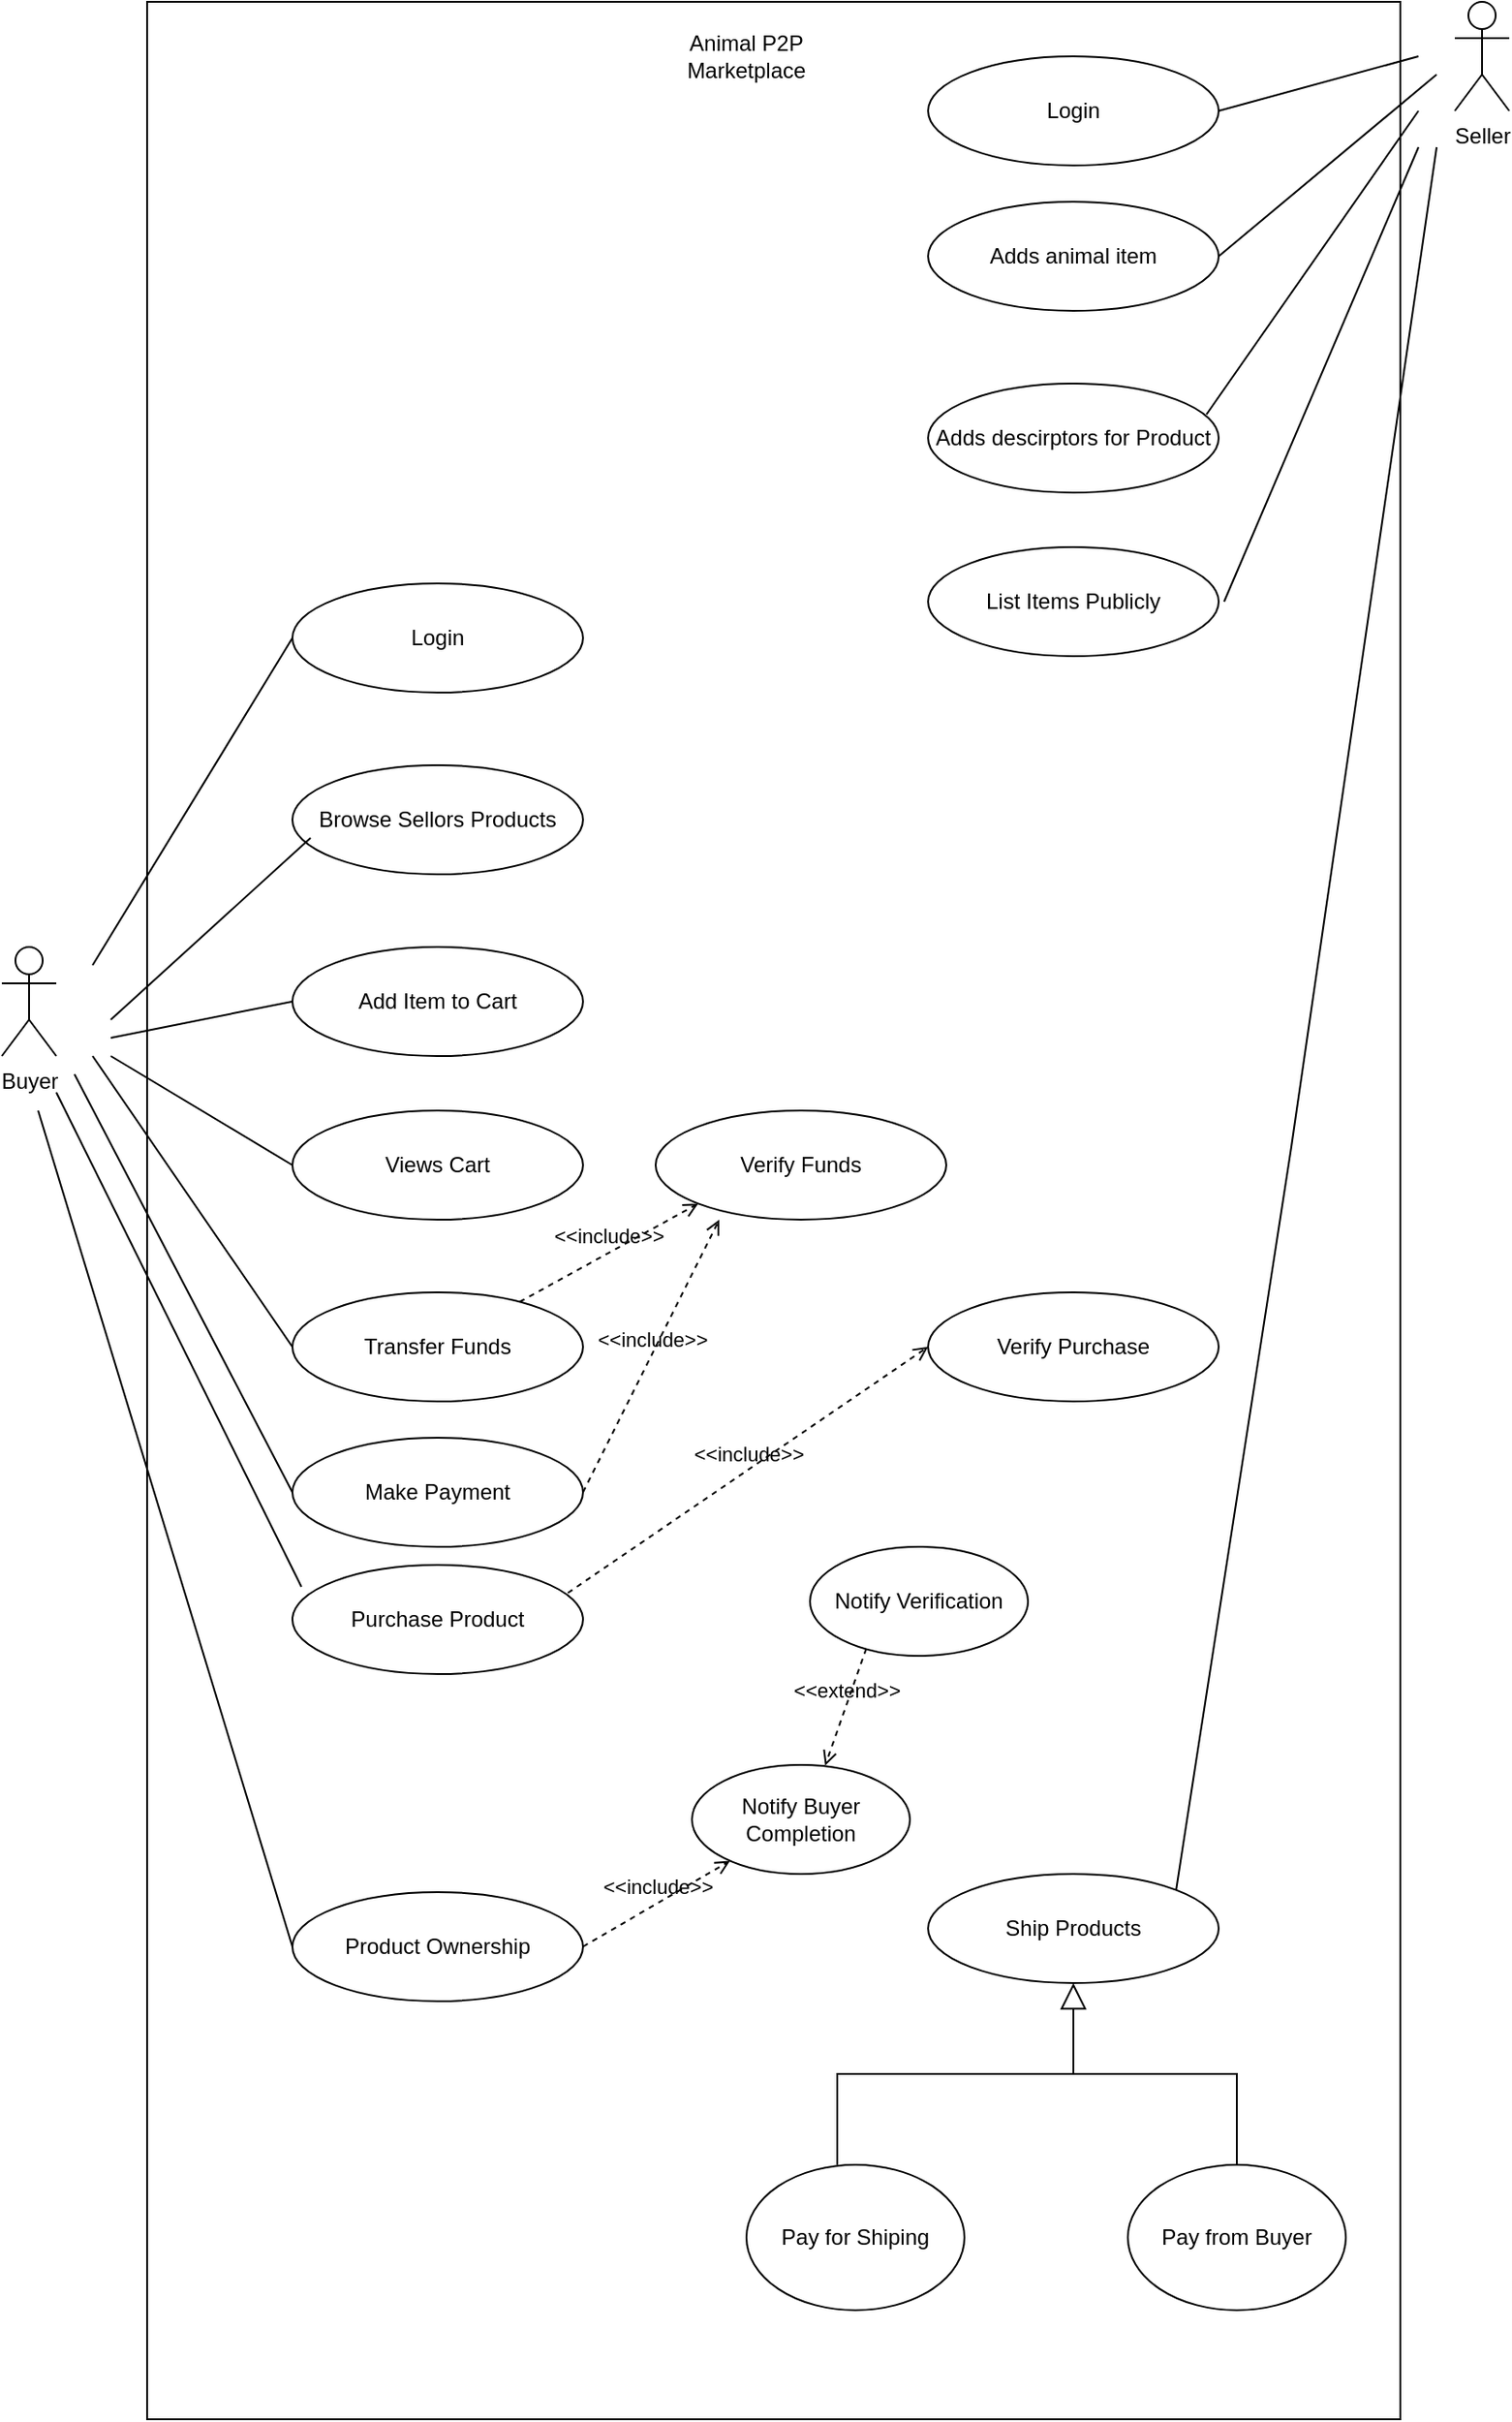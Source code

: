 <mxfile version="15.5.2" type="device"><diagram id="Lb5YANqAbK63dVBGiP92" name="Page-1"><mxGraphModel dx="1774" dy="1522" grid="1" gridSize="10" guides="1" tooltips="1" connect="1" arrows="1" fold="1" page="1" pageScale="1" pageWidth="850" pageHeight="1100" math="0" shadow="0"><root><mxCell id="0"/><mxCell id="1" parent="0"/><mxCell id="TOn2wVCZ9dCyalP7O6Re-47" value="" style="rounded=0;whiteSpace=wrap;html=1;" vertex="1" parent="1"><mxGeometry x="60" y="40" width="690" height="1330" as="geometry"/></mxCell><mxCell id="tMx9uOYBoguEHfSHUhkX-1" value="Buyer" style="shape=umlActor;verticalLabelPosition=bottom;verticalAlign=top;html=1;outlineConnect=0;" parent="1" vertex="1"><mxGeometry x="-20" y="560" width="30" height="60" as="geometry"/></mxCell><mxCell id="tMx9uOYBoguEHfSHUhkX-2" value="Browse Sellors Products" style="ellipse;whiteSpace=wrap;html=1;" parent="1" vertex="1"><mxGeometry x="140" y="460" width="160" height="60" as="geometry"/></mxCell><mxCell id="tMx9uOYBoguEHfSHUhkX-3" value="Add Item to Cart" style="ellipse;whiteSpace=wrap;html=1;" parent="1" vertex="1"><mxGeometry x="140" y="560" width="160" height="60" as="geometry"/></mxCell><mxCell id="tMx9uOYBoguEHfSHUhkX-4" value="Transfer Funds" style="ellipse;whiteSpace=wrap;html=1;" parent="1" vertex="1"><mxGeometry x="140" y="750" width="160" height="60" as="geometry"/></mxCell><mxCell id="tMx9uOYBoguEHfSHUhkX-5" value="Views Cart" style="ellipse;whiteSpace=wrap;html=1;" parent="1" vertex="1"><mxGeometry x="140" y="650" width="160" height="60" as="geometry"/></mxCell><mxCell id="tMx9uOYBoguEHfSHUhkX-6" value="Purchase Product" style="ellipse;whiteSpace=wrap;html=1;" parent="1" vertex="1"><mxGeometry x="140" y="900" width="160" height="60" as="geometry"/></mxCell><mxCell id="tMx9uOYBoguEHfSHUhkX-12" value="Seller" style="shape=umlActor;verticalLabelPosition=bottom;verticalAlign=top;html=1;outlineConnect=0;" parent="1" vertex="1"><mxGeometry x="780" y="40" width="30" height="60" as="geometry"/></mxCell><mxCell id="TOn2wVCZ9dCyalP7O6Re-1" value="Adds animal item" style="ellipse;whiteSpace=wrap;html=1;" vertex="1" parent="1"><mxGeometry x="490" y="150" width="160" height="60" as="geometry"/></mxCell><mxCell id="TOn2wVCZ9dCyalP7O6Re-2" value="Adds descirptors for Product" style="ellipse;whiteSpace=wrap;html=1;" vertex="1" parent="1"><mxGeometry x="490" y="250" width="160" height="60" as="geometry"/></mxCell><mxCell id="TOn2wVCZ9dCyalP7O6Re-3" value="Verify Purchase" style="ellipse;whiteSpace=wrap;html=1;" vertex="1" parent="1"><mxGeometry x="490" y="750" width="160" height="60" as="geometry"/></mxCell><mxCell id="TOn2wVCZ9dCyalP7O6Re-4" value="List Items Publicly" style="ellipse;whiteSpace=wrap;html=1;" vertex="1" parent="1"><mxGeometry x="490" y="340" width="160" height="60" as="geometry"/></mxCell><mxCell id="TOn2wVCZ9dCyalP7O6Re-7" value="Ship Products" style="ellipse;whiteSpace=wrap;html=1;" vertex="1" parent="1"><mxGeometry x="490" y="1070" width="160" height="60" as="geometry"/></mxCell><mxCell id="TOn2wVCZ9dCyalP7O6Re-11" value="Login" style="ellipse;whiteSpace=wrap;html=1;" vertex="1" parent="1"><mxGeometry x="140" y="360" width="160" height="60" as="geometry"/></mxCell><mxCell id="TOn2wVCZ9dCyalP7O6Re-12" value="" style="endArrow=none;html=1;rounded=0;entryX=0;entryY=0.5;entryDx=0;entryDy=0;" edge="1" parent="1" target="TOn2wVCZ9dCyalP7O6Re-11"><mxGeometry width="50" height="50" relative="1" as="geometry"><mxPoint x="30" y="570" as="sourcePoint"/><mxPoint x="60" y="450" as="targetPoint"/></mxGeometry></mxCell><mxCell id="TOn2wVCZ9dCyalP7O6Re-13" value="" style="endArrow=none;html=1;rounded=0;" edge="1" parent="1"><mxGeometry width="50" height="50" relative="1" as="geometry"><mxPoint x="40" y="600" as="sourcePoint"/><mxPoint x="150" y="500" as="targetPoint"/></mxGeometry></mxCell><mxCell id="TOn2wVCZ9dCyalP7O6Re-14" value="" style="endArrow=none;html=1;rounded=0;entryX=0;entryY=0.5;entryDx=0;entryDy=0;" edge="1" parent="1" target="tMx9uOYBoguEHfSHUhkX-3"><mxGeometry width="50" height="50" relative="1" as="geometry"><mxPoint x="40" y="610" as="sourcePoint"/><mxPoint x="140.32" y="520.42" as="targetPoint"/></mxGeometry></mxCell><mxCell id="TOn2wVCZ9dCyalP7O6Re-15" value="" style="endArrow=none;html=1;rounded=0;entryX=0;entryY=0.5;entryDx=0;entryDy=0;" edge="1" parent="1" target="tMx9uOYBoguEHfSHUhkX-5"><mxGeometry width="50" height="50" relative="1" as="geometry"><mxPoint x="40" y="620" as="sourcePoint"/><mxPoint x="150.56" y="619.98" as="targetPoint"/></mxGeometry></mxCell><mxCell id="TOn2wVCZ9dCyalP7O6Re-16" value="Login" style="ellipse;whiteSpace=wrap;html=1;" vertex="1" parent="1"><mxGeometry x="490" y="70" width="160" height="60" as="geometry"/></mxCell><mxCell id="TOn2wVCZ9dCyalP7O6Re-19" value="&amp;lt;&amp;lt;include&amp;gt;&amp;gt;" style="html=1;verticalAlign=bottom;labelBackgroundColor=none;endArrow=open;endFill=0;dashed=1;rounded=0;exitX=0.948;exitY=0.256;exitDx=0;exitDy=0;exitPerimeter=0;entryX=0;entryY=0.5;entryDx=0;entryDy=0;" edge="1" parent="1" source="tMx9uOYBoguEHfSHUhkX-6" target="TOn2wVCZ9dCyalP7O6Re-3"><mxGeometry width="160" relative="1" as="geometry"><mxPoint x="380" y="740" as="sourcePoint"/><mxPoint x="540" y="740" as="targetPoint"/></mxGeometry></mxCell><mxCell id="TOn2wVCZ9dCyalP7O6Re-20" value="Notify Verification" style="ellipse;whiteSpace=wrap;html=1;" vertex="1" parent="1"><mxGeometry x="425" y="890" width="120" height="60" as="geometry"/></mxCell><mxCell id="TOn2wVCZ9dCyalP7O6Re-21" value="" style="endArrow=none;html=1;rounded=0;entryX=0;entryY=0.5;entryDx=0;entryDy=0;" edge="1" parent="1" target="tMx9uOYBoguEHfSHUhkX-4"><mxGeometry width="50" height="50" relative="1" as="geometry"><mxPoint x="30" y="620" as="sourcePoint"/><mxPoint x="150" y="690" as="targetPoint"/></mxGeometry></mxCell><mxCell id="TOn2wVCZ9dCyalP7O6Re-22" value="" style="endArrow=none;html=1;rounded=0;entryX=0.031;entryY=0.2;entryDx=0;entryDy=0;entryPerimeter=0;" edge="1" parent="1" target="tMx9uOYBoguEHfSHUhkX-6"><mxGeometry width="50" height="50" relative="1" as="geometry"><mxPoint x="10" y="640" as="sourcePoint"/><mxPoint x="150" y="790" as="targetPoint"/></mxGeometry></mxCell><mxCell id="TOn2wVCZ9dCyalP7O6Re-23" value="Make Payment" style="ellipse;whiteSpace=wrap;html=1;" vertex="1" parent="1"><mxGeometry x="140" y="830" width="160" height="60" as="geometry"/></mxCell><mxCell id="TOn2wVCZ9dCyalP7O6Re-24" value="" style="endArrow=none;html=1;rounded=0;entryX=0;entryY=0.5;entryDx=0;entryDy=0;" edge="1" parent="1" target="TOn2wVCZ9dCyalP7O6Re-23"><mxGeometry width="50" height="50" relative="1" as="geometry"><mxPoint x="20" y="630" as="sourcePoint"/><mxPoint x="160" y="770" as="targetPoint"/></mxGeometry></mxCell><mxCell id="TOn2wVCZ9dCyalP7O6Re-25" value="Verify Funds" style="ellipse;whiteSpace=wrap;html=1;" vertex="1" parent="1"><mxGeometry x="340" y="650" width="160" height="60" as="geometry"/></mxCell><mxCell id="TOn2wVCZ9dCyalP7O6Re-27" value="&amp;lt;&amp;lt;include&amp;gt;&amp;gt;" style="html=1;verticalAlign=bottom;labelBackgroundColor=none;endArrow=open;endFill=0;dashed=1;rounded=0;entryX=0;entryY=1;entryDx=0;entryDy=0;" edge="1" parent="1" source="tMx9uOYBoguEHfSHUhkX-4" target="TOn2wVCZ9dCyalP7O6Re-25"><mxGeometry width="160" relative="1" as="geometry"><mxPoint x="330" y="770" as="sourcePoint"/><mxPoint x="490" y="770" as="targetPoint"/></mxGeometry></mxCell><mxCell id="TOn2wVCZ9dCyalP7O6Re-28" value="&amp;lt;&amp;lt;include&amp;gt;&amp;gt;" style="html=1;verticalAlign=bottom;labelBackgroundColor=none;endArrow=open;endFill=0;dashed=1;rounded=0;entryX=0.219;entryY=1;entryDx=0;entryDy=0;exitX=1;exitY=0.5;exitDx=0;exitDy=0;entryPerimeter=0;" edge="1" parent="1" source="TOn2wVCZ9dCyalP7O6Re-23" target="TOn2wVCZ9dCyalP7O6Re-25"><mxGeometry width="160" relative="1" as="geometry"><mxPoint x="282.063" y="767.222" as="sourcePoint"/><mxPoint x="363.431" y="731.213" as="targetPoint"/></mxGeometry></mxCell><mxCell id="TOn2wVCZ9dCyalP7O6Re-30" value="" style="endArrow=none;html=1;rounded=0;exitX=1;exitY=0.5;exitDx=0;exitDy=0;" edge="1" parent="1" source="TOn2wVCZ9dCyalP7O6Re-16"><mxGeometry width="50" height="50" relative="1" as="geometry"><mxPoint x="680" y="130" as="sourcePoint"/><mxPoint x="760" y="70" as="targetPoint"/></mxGeometry></mxCell><mxCell id="TOn2wVCZ9dCyalP7O6Re-31" value="" style="endArrow=none;html=1;rounded=0;exitX=1;exitY=0.5;exitDx=0;exitDy=0;" edge="1" parent="1" source="TOn2wVCZ9dCyalP7O6Re-1"><mxGeometry width="50" height="50" relative="1" as="geometry"><mxPoint x="660" y="110" as="sourcePoint"/><mxPoint x="770" y="80" as="targetPoint"/></mxGeometry></mxCell><mxCell id="TOn2wVCZ9dCyalP7O6Re-32" value="" style="endArrow=none;html=1;rounded=0;exitX=0.958;exitY=0.283;exitDx=0;exitDy=0;exitPerimeter=0;" edge="1" parent="1" source="TOn2wVCZ9dCyalP7O6Re-2"><mxGeometry width="50" height="50" relative="1" as="geometry"><mxPoint x="660" y="190" as="sourcePoint"/><mxPoint x="760" y="100" as="targetPoint"/></mxGeometry></mxCell><mxCell id="TOn2wVCZ9dCyalP7O6Re-33" value="" style="endArrow=none;html=1;rounded=0;" edge="1" parent="1"><mxGeometry width="50" height="50" relative="1" as="geometry"><mxPoint x="653" y="370" as="sourcePoint"/><mxPoint x="760" y="120" as="targetPoint"/></mxGeometry></mxCell><mxCell id="TOn2wVCZ9dCyalP7O6Re-36" value="Notify Buyer Completion" style="ellipse;whiteSpace=wrap;html=1;" vertex="1" parent="1"><mxGeometry x="360" y="1010" width="120" height="60" as="geometry"/></mxCell><mxCell id="TOn2wVCZ9dCyalP7O6Re-37" value="&amp;lt;&amp;lt;extend&amp;gt;&amp;gt;" style="html=1;verticalAlign=bottom;labelBackgroundColor=none;endArrow=open;endFill=0;dashed=1;rounded=0;exitX=0.258;exitY=0.933;exitDx=0;exitDy=0;exitPerimeter=0;entryX=0.611;entryY=0.006;entryDx=0;entryDy=0;entryPerimeter=0;" edge="1" parent="1" source="TOn2wVCZ9dCyalP7O6Re-20" target="TOn2wVCZ9dCyalP7O6Re-36"><mxGeometry width="160" relative="1" as="geometry"><mxPoint x="480" y="970" as="sourcePoint"/><mxPoint x="640" y="970" as="targetPoint"/></mxGeometry></mxCell><mxCell id="TOn2wVCZ9dCyalP7O6Re-38" value="Pay for Shiping" style="ellipse;whiteSpace=wrap;html=1;" vertex="1" parent="1"><mxGeometry x="390" y="1230" width="120" height="80" as="geometry"/></mxCell><mxCell id="TOn2wVCZ9dCyalP7O6Re-39" value="Pay from Buyer" style="ellipse;whiteSpace=wrap;html=1;" vertex="1" parent="1"><mxGeometry x="600" y="1230" width="120" height="80" as="geometry"/></mxCell><mxCell id="TOn2wVCZ9dCyalP7O6Re-44" value="" style="endArrow=none;html=1;rounded=0;entryX=0.5;entryY=0;entryDx=0;entryDy=0;" edge="1" parent="1" target="TOn2wVCZ9dCyalP7O6Re-39"><mxGeometry width="50" height="50" relative="1" as="geometry"><mxPoint x="440" y="1230" as="sourcePoint"/><mxPoint x="680" y="1179" as="targetPoint"/><Array as="points"><mxPoint x="440" y="1180"/><mxPoint x="660" y="1180"/></Array></mxGeometry></mxCell><mxCell id="TOn2wVCZ9dCyalP7O6Re-45" value="" style="edgeStyle=none;html=1;endSize=12;endArrow=block;endFill=0;rounded=0;entryX=0.5;entryY=1;entryDx=0;entryDy=0;" edge="1" parent="1" target="TOn2wVCZ9dCyalP7O6Re-7"><mxGeometry width="160" relative="1" as="geometry"><mxPoint x="570" y="1180" as="sourcePoint"/><mxPoint x="750" y="1160" as="targetPoint"/></mxGeometry></mxCell><mxCell id="TOn2wVCZ9dCyalP7O6Re-46" value="" style="endArrow=none;html=1;rounded=0;exitX=1;exitY=0;exitDx=0;exitDy=0;" edge="1" parent="1" source="TOn2wVCZ9dCyalP7O6Re-7"><mxGeometry width="50" height="50" relative="1" as="geometry"><mxPoint x="760" y="180" as="sourcePoint"/><mxPoint x="770" y="120" as="targetPoint"/><Array as="points"><mxPoint x="690" y="670"/></Array></mxGeometry></mxCell><mxCell id="TOn2wVCZ9dCyalP7O6Re-50" value="Animal P2P Marketplace" style="text;html=1;strokeColor=none;fillColor=none;align=center;verticalAlign=middle;whiteSpace=wrap;rounded=0;" vertex="1" parent="1"><mxGeometry x="360" y="55" width="60" height="30" as="geometry"/></mxCell><mxCell id="TOn2wVCZ9dCyalP7O6Re-51" value="&amp;lt;&amp;lt;include&amp;gt;&amp;gt;" style="html=1;verticalAlign=bottom;labelBackgroundColor=none;endArrow=open;endFill=0;dashed=1;rounded=0;exitX=1;exitY=0.5;exitDx=0;exitDy=0;" edge="1" parent="1" source="TOn2wVCZ9dCyalP7O6Re-52" target="TOn2wVCZ9dCyalP7O6Re-36"><mxGeometry width="160" relative="1" as="geometry"><mxPoint x="150" y="1120" as="sourcePoint"/><mxPoint x="310" y="1120" as="targetPoint"/></mxGeometry></mxCell><mxCell id="TOn2wVCZ9dCyalP7O6Re-52" value="Product Ownership" style="ellipse;whiteSpace=wrap;html=1;" vertex="1" parent="1"><mxGeometry x="140" y="1080" width="160" height="60" as="geometry"/></mxCell><mxCell id="TOn2wVCZ9dCyalP7O6Re-53" value="" style="endArrow=none;html=1;rounded=0;entryX=0;entryY=0.5;entryDx=0;entryDy=0;" edge="1" parent="1" target="TOn2wVCZ9dCyalP7O6Re-52"><mxGeometry width="50" height="50" relative="1" as="geometry"><mxPoint y="650" as="sourcePoint"/><mxPoint x="154.96" y="922" as="targetPoint"/></mxGeometry></mxCell></root></mxGraphModel></diagram></mxfile>